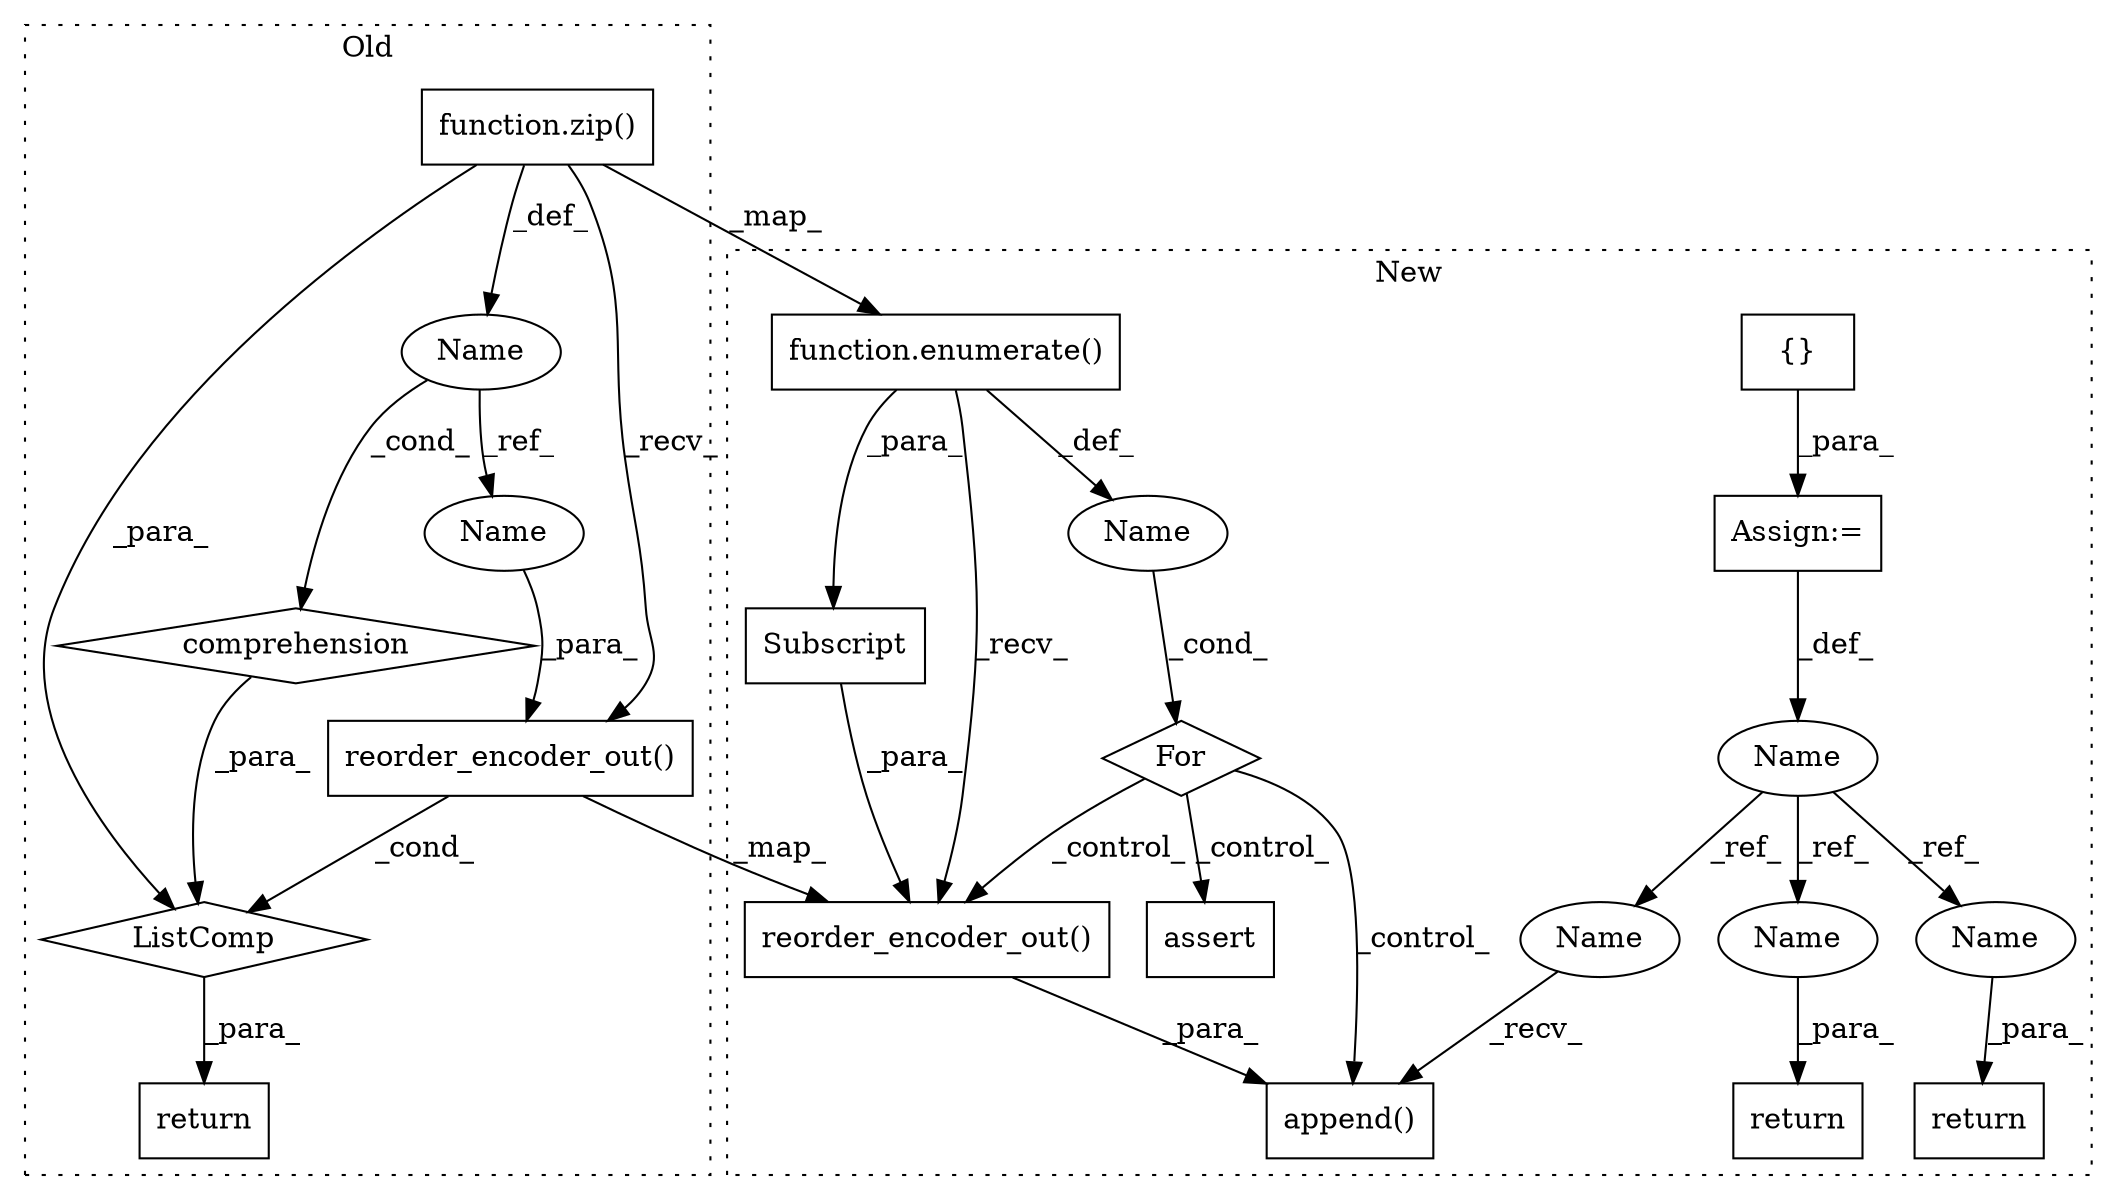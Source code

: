 digraph G {
subgraph cluster0 {
1 [label="reorder_encoder_out()" a="75" s="25260,25316" l="34,1" shape="box"];
8 [label="Name" a="87" s="25341" l="11" shape="ellipse"];
9 [label="comprehension" a="45" s="25330" l="3" shape="diamond"];
10 [label="ListComp" a="106" s="25246" l="150" shape="diamond"];
14 [label="function.zip()" a="75" s="25356,25385" l="4,1" shape="box"];
18 [label="return" a="93" s="25239" l="7" shape="box"];
19 [label="Name" a="87" s="25294" l="11" shape="ellipse"];
label = "Old";
style="dotted";
}
subgraph cluster1 {
2 [label="reorder_encoder_out()" a="75" s="30990,31050" l="34,1" shape="box"];
3 [label="Subscript" a="63" s="31024,0" l="15,0" shape="box"];
4 [label="Name" a="87" s="30868" l="5" shape="ellipse"];
5 [label="assert" a="65" s="30913" l="7" shape="box"];
6 [label="append()" a="75" s="30957,31051" l="33,14" shape="box"];
7 [label="{}" a="59" s="30787,30787" l="2,1" shape="box"];
11 [label="Name" a="87" s="30758" l="8" shape="ellipse"];
12 [label="return" a="93" s="30837" l="7" shape="box"];
13 [label="For" a="107" s="30861,30899" l="4,14" shape="diamond"];
15 [label="function.enumerate()" a="75" s="30877,30898" l="10,1" shape="box"];
16 [label="Assign:=" a="68" s="30766" l="21" shape="box"];
17 [label="return" a="93" s="31074" l="7" shape="box"];
20 [label="Name" a="87" s="30844" l="8" shape="ellipse"];
21 [label="Name" a="87" s="30957" l="8" shape="ellipse"];
22 [label="Name" a="87" s="31081" l="8" shape="ellipse"];
label = "New";
style="dotted";
}
1 -> 10 [label="_cond_"];
1 -> 2 [label="_map_"];
2 -> 6 [label="_para_"];
3 -> 2 [label="_para_"];
4 -> 13 [label="_cond_"];
7 -> 16 [label="_para_"];
8 -> 9 [label="_cond_"];
8 -> 19 [label="_ref_"];
9 -> 10 [label="_para_"];
10 -> 18 [label="_para_"];
11 -> 20 [label="_ref_"];
11 -> 22 [label="_ref_"];
11 -> 21 [label="_ref_"];
13 -> 5 [label="_control_"];
13 -> 2 [label="_control_"];
13 -> 6 [label="_control_"];
14 -> 1 [label="_recv_"];
14 -> 8 [label="_def_"];
14 -> 15 [label="_map_"];
14 -> 10 [label="_para_"];
15 -> 3 [label="_para_"];
15 -> 4 [label="_def_"];
15 -> 2 [label="_recv_"];
16 -> 11 [label="_def_"];
19 -> 1 [label="_para_"];
20 -> 12 [label="_para_"];
21 -> 6 [label="_recv_"];
22 -> 17 [label="_para_"];
}